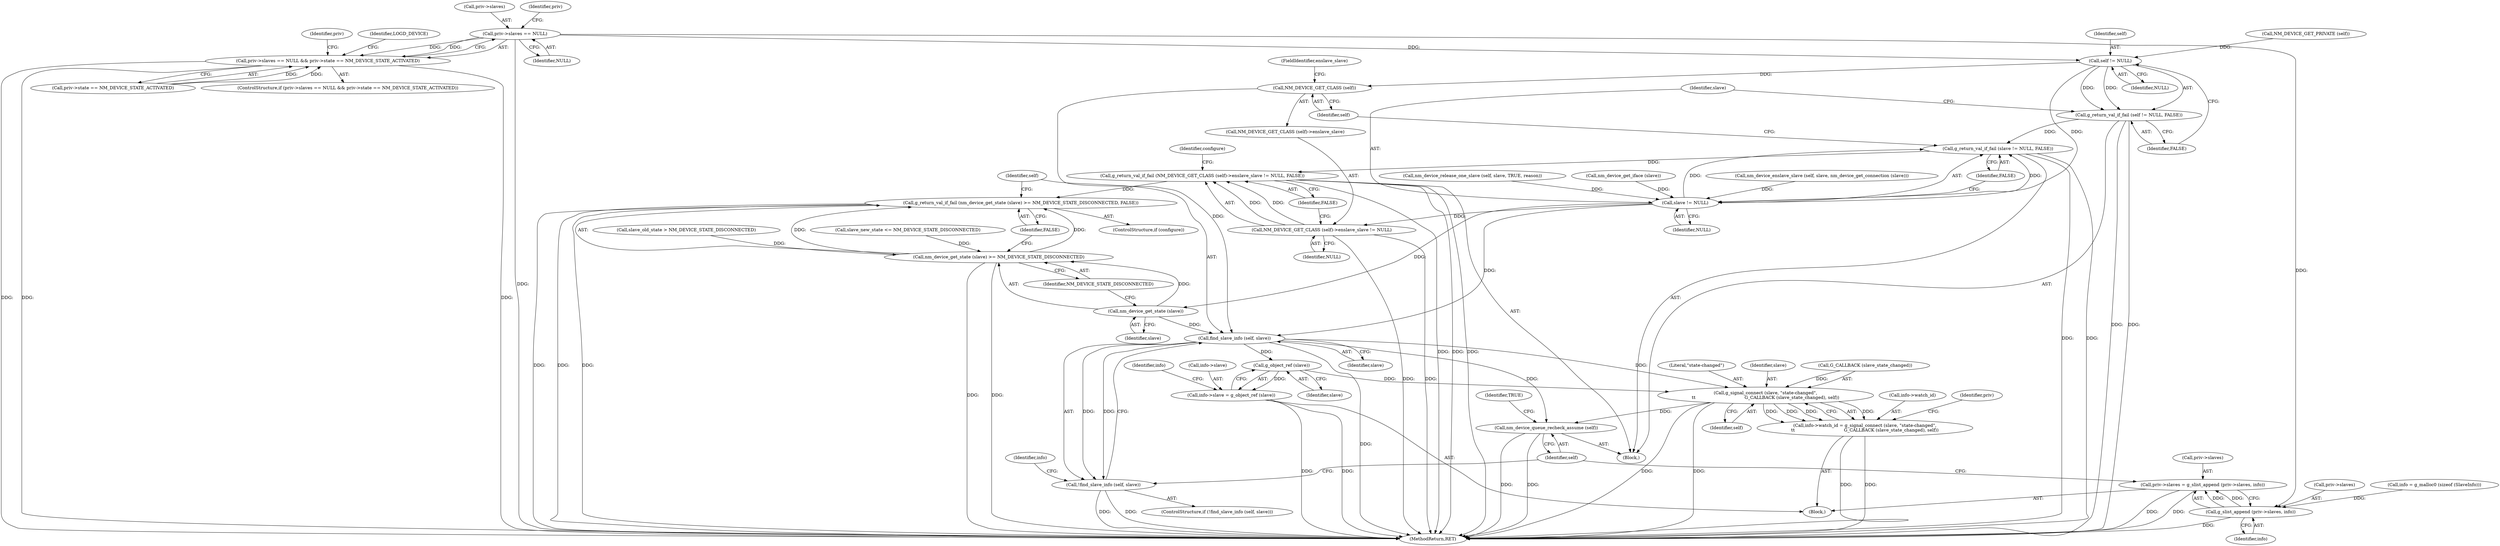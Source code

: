 digraph "0_NetworkManager_d5fc88e573fa58b93034b04d35a2454f5d28cad9@pointer" {
"1002055" [label="(Call,priv->slaves == NULL)"];
"1002054" [label="(Call,priv->slaves == NULL && priv->state == NM_DEVICE_STATE_ACTIVATED)"];
"1002076" [label="(Call,self != NULL)"];
"1002075" [label="(Call,g_return_val_if_fail (self != NULL, FALSE))"];
"1002080" [label="(Call,g_return_val_if_fail (slave != NULL, FALSE))"];
"1002085" [label="(Call,g_return_val_if_fail (NM_DEVICE_GET_CLASS (self)->enslave_slave != NULL, FALSE))"];
"1002095" [label="(Call,g_return_val_if_fail (nm_device_get_state (slave) >= NM_DEVICE_STATE_DISCONNECTED, FALSE))"];
"1002081" [label="(Call,slave != NULL)"];
"1002086" [label="(Call,NM_DEVICE_GET_CLASS (self)->enslave_slave != NULL)"];
"1002097" [label="(Call,nm_device_get_state (slave))"];
"1002096" [label="(Call,nm_device_get_state (slave) >= NM_DEVICE_STATE_DISCONNECTED)"];
"1002103" [label="(Call,find_slave_info (self, slave))"];
"1002102" [label="(Call,!find_slave_info (self, slave))"];
"1002116" [label="(Call,g_object_ref (slave))"];
"1002112" [label="(Call,info->slave = g_object_ref (slave))"];
"1002127" [label="(Call,g_signal_connect (slave, \"state-changed\",\n\t\t                                   G_CALLBACK (slave_state_changed), self))"];
"1002123" [label="(Call,info->watch_id = g_signal_connect (slave, \"state-changed\",\n\t\t                                   G_CALLBACK (slave_state_changed), self))"];
"1002142" [label="(Call,nm_device_queue_recheck_assume (self))"];
"1002088" [label="(Call,NM_DEVICE_GET_CLASS (self))"];
"1002137" [label="(Call,g_slist_append (priv->slaves, info))"];
"1002133" [label="(Call,priv->slaves = g_slist_append (priv->slaves, info))"];
"1002108" [label="(Identifier,info)"];
"1002143" [label="(Identifier,self)"];
"1002085" [label="(Call,g_return_val_if_fail (NM_DEVICE_GET_CLASS (self)->enslave_slave != NULL, FALSE))"];
"1002080" [label="(Call,g_return_val_if_fail (slave != NULL, FALSE))"];
"1002019" [label="(Call,nm_device_enslave_slave (self, slave, nm_device_get_connection (slave)))"];
"1002075" [label="(Call,g_return_val_if_fail (self != NULL, FALSE))"];
"1002142" [label="(Call,nm_device_queue_recheck_assume (self))"];
"1002084" [label="(Identifier,FALSE)"];
"1002053" [label="(ControlStructure,if (priv->slaves == NULL && priv->state == NM_DEVICE_STATE_ACTIVATED))"];
"1002094" [label="(Identifier,configure)"];
"1002141" [label="(Identifier,info)"];
"1002078" [label="(Identifier,NULL)"];
"1002137" [label="(Call,g_slist_append (priv->slaves, info))"];
"1002103" [label="(Call,find_slave_info (self, slave))"];
"1002081" [label="(Call,slave != NULL)"];
"1002099" [label="(Identifier,NM_DEVICE_STATE_DISCONNECTED)"];
"1002059" [label="(Identifier,NULL)"];
"1002127" [label="(Call,g_signal_connect (slave, \"state-changed\",\n\t\t                                   G_CALLBACK (slave_state_changed), self))"];
"1002056" [label="(Call,priv->slaves)"];
"1002035" [label="(Call,slave_new_state <= NM_DEVICE_STATE_DISCONNECTED)"];
"1002090" [label="(FieldIdentifier,enslave_slave)"];
"1002066" [label="(Identifier,LOGD_DEVICE)"];
"1002089" [label="(Identifier,self)"];
"1002113" [label="(Call,info->slave)"];
"1002128" [label="(Identifier,slave)"];
"1002100" [label="(Identifier,FALSE)"];
"1002097" [label="(Call,nm_device_get_state (slave))"];
"1002071" [label="(Identifier,priv)"];
"1002105" [label="(Identifier,slave)"];
"1002130" [label="(Call,G_CALLBACK (slave_state_changed))"];
"1002106" [label="(Block,)"];
"1002104" [label="(Identifier,self)"];
"1002138" [label="(Call,priv->slaves)"];
"1002116" [label="(Call,g_object_ref (slave))"];
"1002096" [label="(Call,nm_device_get_state (slave) >= NM_DEVICE_STATE_DISCONNECTED)"];
"1002112" [label="(Call,info->slave = g_object_ref (slave))"];
"1002055" [label="(Call,priv->slaves == NULL)"];
"1002120" [label="(Identifier,info)"];
"1002133" [label="(Call,priv->slaves = g_slist_append (priv->slaves, info))"];
"1002145" [label="(Identifier,TRUE)"];
"1002079" [label="(Identifier,FALSE)"];
"1002087" [label="(Call,NM_DEVICE_GET_CLASS (self)->enslave_slave)"];
"1002082" [label="(Identifier,slave)"];
"1002048" [label="(Call,nm_device_release_one_slave (self, slave, TRUE, reason))"];
"1002091" [label="(Identifier,NULL)"];
"1002135" [label="(Identifier,priv)"];
"1002095" [label="(Call,g_return_val_if_fail (nm_device_get_state (slave) >= NM_DEVICE_STATE_DISCONNECTED, FALSE))"];
"1002062" [label="(Identifier,priv)"];
"1002088" [label="(Call,NM_DEVICE_GET_CLASS (self))"];
"1002101" [label="(ControlStructure,if (!find_slave_info (self, slave)))"];
"1002054" [label="(Call,priv->slaves == NULL && priv->state == NM_DEVICE_STATE_ACTIVATED)"];
"1002060" [label="(Call,priv->state == NM_DEVICE_STATE_ACTIVATED)"];
"1002129" [label="(Literal,\"state-changed\")"];
"1002038" [label="(Call,slave_old_state > NM_DEVICE_STATE_DISCONNECTED)"];
"1002107" [label="(Call,info = g_malloc0 (sizeof (SlaveInfo)))"];
"1002134" [label="(Call,priv->slaves)"];
"1002123" [label="(Call,info->watch_id = g_signal_connect (slave, \"state-changed\",\n\t\t                                   G_CALLBACK (slave_state_changed), self))"];
"1002077" [label="(Identifier,self)"];
"1002117" [label="(Identifier,slave)"];
"1002124" [label="(Call,info->watch_id)"];
"1002076" [label="(Call,self != NULL)"];
"1002000" [label="(Call,nm_device_get_iface (slave))"];
"1002068" [label="(Block,)"];
"1002102" [label="(Call,!find_slave_info (self, slave))"];
"1002132" [label="(Identifier,self)"];
"1007368" [label="(MethodReturn,RET)"];
"1002093" [label="(ControlStructure,if (configure))"];
"1002092" [label="(Identifier,FALSE)"];
"1002098" [label="(Identifier,slave)"];
"1002072" [label="(Call,NM_DEVICE_GET_PRIVATE (self))"];
"1002083" [label="(Identifier,NULL)"];
"1002086" [label="(Call,NM_DEVICE_GET_CLASS (self)->enslave_slave != NULL)"];
"1002055" -> "1002054"  [label="AST: "];
"1002055" -> "1002059"  [label="CFG: "];
"1002056" -> "1002055"  [label="AST: "];
"1002059" -> "1002055"  [label="AST: "];
"1002062" -> "1002055"  [label="CFG: "];
"1002054" -> "1002055"  [label="CFG: "];
"1002055" -> "1007368"  [label="DDG: "];
"1002055" -> "1002054"  [label="DDG: "];
"1002055" -> "1002054"  [label="DDG: "];
"1002055" -> "1002076"  [label="DDG: "];
"1002055" -> "1002137"  [label="DDG: "];
"1002054" -> "1002053"  [label="AST: "];
"1002054" -> "1002060"  [label="CFG: "];
"1002060" -> "1002054"  [label="AST: "];
"1002066" -> "1002054"  [label="CFG: "];
"1002071" -> "1002054"  [label="CFG: "];
"1002054" -> "1007368"  [label="DDG: "];
"1002054" -> "1007368"  [label="DDG: "];
"1002054" -> "1007368"  [label="DDG: "];
"1002060" -> "1002054"  [label="DDG: "];
"1002060" -> "1002054"  [label="DDG: "];
"1002076" -> "1002075"  [label="AST: "];
"1002076" -> "1002078"  [label="CFG: "];
"1002077" -> "1002076"  [label="AST: "];
"1002078" -> "1002076"  [label="AST: "];
"1002079" -> "1002076"  [label="CFG: "];
"1002076" -> "1002075"  [label="DDG: "];
"1002076" -> "1002075"  [label="DDG: "];
"1002072" -> "1002076"  [label="DDG: "];
"1002076" -> "1002081"  [label="DDG: "];
"1002076" -> "1002088"  [label="DDG: "];
"1002075" -> "1002068"  [label="AST: "];
"1002075" -> "1002079"  [label="CFG: "];
"1002079" -> "1002075"  [label="AST: "];
"1002082" -> "1002075"  [label="CFG: "];
"1002075" -> "1007368"  [label="DDG: "];
"1002075" -> "1007368"  [label="DDG: "];
"1002075" -> "1002080"  [label="DDG: "];
"1002080" -> "1002068"  [label="AST: "];
"1002080" -> "1002084"  [label="CFG: "];
"1002081" -> "1002080"  [label="AST: "];
"1002084" -> "1002080"  [label="AST: "];
"1002089" -> "1002080"  [label="CFG: "];
"1002080" -> "1007368"  [label="DDG: "];
"1002080" -> "1007368"  [label="DDG: "];
"1002081" -> "1002080"  [label="DDG: "];
"1002081" -> "1002080"  [label="DDG: "];
"1002080" -> "1002085"  [label="DDG: "];
"1002085" -> "1002068"  [label="AST: "];
"1002085" -> "1002092"  [label="CFG: "];
"1002086" -> "1002085"  [label="AST: "];
"1002092" -> "1002085"  [label="AST: "];
"1002094" -> "1002085"  [label="CFG: "];
"1002085" -> "1007368"  [label="DDG: "];
"1002085" -> "1007368"  [label="DDG: "];
"1002085" -> "1007368"  [label="DDG: "];
"1002086" -> "1002085"  [label="DDG: "];
"1002086" -> "1002085"  [label="DDG: "];
"1002085" -> "1002095"  [label="DDG: "];
"1002095" -> "1002093"  [label="AST: "];
"1002095" -> "1002100"  [label="CFG: "];
"1002096" -> "1002095"  [label="AST: "];
"1002100" -> "1002095"  [label="AST: "];
"1002104" -> "1002095"  [label="CFG: "];
"1002095" -> "1007368"  [label="DDG: "];
"1002095" -> "1007368"  [label="DDG: "];
"1002095" -> "1007368"  [label="DDG: "];
"1002096" -> "1002095"  [label="DDG: "];
"1002096" -> "1002095"  [label="DDG: "];
"1002081" -> "1002083"  [label="CFG: "];
"1002082" -> "1002081"  [label="AST: "];
"1002083" -> "1002081"  [label="AST: "];
"1002084" -> "1002081"  [label="CFG: "];
"1002019" -> "1002081"  [label="DDG: "];
"1002000" -> "1002081"  [label="DDG: "];
"1002048" -> "1002081"  [label="DDG: "];
"1002081" -> "1002086"  [label="DDG: "];
"1002081" -> "1002097"  [label="DDG: "];
"1002081" -> "1002103"  [label="DDG: "];
"1002086" -> "1002091"  [label="CFG: "];
"1002087" -> "1002086"  [label="AST: "];
"1002091" -> "1002086"  [label="AST: "];
"1002092" -> "1002086"  [label="CFG: "];
"1002086" -> "1007368"  [label="DDG: "];
"1002086" -> "1007368"  [label="DDG: "];
"1002097" -> "1002096"  [label="AST: "];
"1002097" -> "1002098"  [label="CFG: "];
"1002098" -> "1002097"  [label="AST: "];
"1002099" -> "1002097"  [label="CFG: "];
"1002097" -> "1002096"  [label="DDG: "];
"1002097" -> "1002103"  [label="DDG: "];
"1002096" -> "1002099"  [label="CFG: "];
"1002099" -> "1002096"  [label="AST: "];
"1002100" -> "1002096"  [label="CFG: "];
"1002096" -> "1007368"  [label="DDG: "];
"1002096" -> "1007368"  [label="DDG: "];
"1002038" -> "1002096"  [label="DDG: "];
"1002035" -> "1002096"  [label="DDG: "];
"1002103" -> "1002102"  [label="AST: "];
"1002103" -> "1002105"  [label="CFG: "];
"1002104" -> "1002103"  [label="AST: "];
"1002105" -> "1002103"  [label="AST: "];
"1002102" -> "1002103"  [label="CFG: "];
"1002103" -> "1007368"  [label="DDG: "];
"1002103" -> "1002102"  [label="DDG: "];
"1002103" -> "1002102"  [label="DDG: "];
"1002088" -> "1002103"  [label="DDG: "];
"1002103" -> "1002116"  [label="DDG: "];
"1002103" -> "1002127"  [label="DDG: "];
"1002103" -> "1002142"  [label="DDG: "];
"1002102" -> "1002101"  [label="AST: "];
"1002108" -> "1002102"  [label="CFG: "];
"1002143" -> "1002102"  [label="CFG: "];
"1002102" -> "1007368"  [label="DDG: "];
"1002102" -> "1007368"  [label="DDG: "];
"1002116" -> "1002112"  [label="AST: "];
"1002116" -> "1002117"  [label="CFG: "];
"1002117" -> "1002116"  [label="AST: "];
"1002112" -> "1002116"  [label="CFG: "];
"1002116" -> "1002112"  [label="DDG: "];
"1002116" -> "1002127"  [label="DDG: "];
"1002112" -> "1002106"  [label="AST: "];
"1002113" -> "1002112"  [label="AST: "];
"1002120" -> "1002112"  [label="CFG: "];
"1002112" -> "1007368"  [label="DDG: "];
"1002112" -> "1007368"  [label="DDG: "];
"1002127" -> "1002123"  [label="AST: "];
"1002127" -> "1002132"  [label="CFG: "];
"1002128" -> "1002127"  [label="AST: "];
"1002129" -> "1002127"  [label="AST: "];
"1002130" -> "1002127"  [label="AST: "];
"1002132" -> "1002127"  [label="AST: "];
"1002123" -> "1002127"  [label="CFG: "];
"1002127" -> "1007368"  [label="DDG: "];
"1002127" -> "1007368"  [label="DDG: "];
"1002127" -> "1002123"  [label="DDG: "];
"1002127" -> "1002123"  [label="DDG: "];
"1002127" -> "1002123"  [label="DDG: "];
"1002127" -> "1002123"  [label="DDG: "];
"1002130" -> "1002127"  [label="DDG: "];
"1002127" -> "1002142"  [label="DDG: "];
"1002123" -> "1002106"  [label="AST: "];
"1002124" -> "1002123"  [label="AST: "];
"1002135" -> "1002123"  [label="CFG: "];
"1002123" -> "1007368"  [label="DDG: "];
"1002123" -> "1007368"  [label="DDG: "];
"1002142" -> "1002068"  [label="AST: "];
"1002142" -> "1002143"  [label="CFG: "];
"1002143" -> "1002142"  [label="AST: "];
"1002145" -> "1002142"  [label="CFG: "];
"1002142" -> "1007368"  [label="DDG: "];
"1002142" -> "1007368"  [label="DDG: "];
"1002088" -> "1002087"  [label="AST: "];
"1002088" -> "1002089"  [label="CFG: "];
"1002089" -> "1002088"  [label="AST: "];
"1002090" -> "1002088"  [label="CFG: "];
"1002137" -> "1002133"  [label="AST: "];
"1002137" -> "1002141"  [label="CFG: "];
"1002138" -> "1002137"  [label="AST: "];
"1002141" -> "1002137"  [label="AST: "];
"1002133" -> "1002137"  [label="CFG: "];
"1002137" -> "1007368"  [label="DDG: "];
"1002137" -> "1002133"  [label="DDG: "];
"1002137" -> "1002133"  [label="DDG: "];
"1002107" -> "1002137"  [label="DDG: "];
"1002133" -> "1002106"  [label="AST: "];
"1002134" -> "1002133"  [label="AST: "];
"1002143" -> "1002133"  [label="CFG: "];
"1002133" -> "1007368"  [label="DDG: "];
"1002133" -> "1007368"  [label="DDG: "];
}
